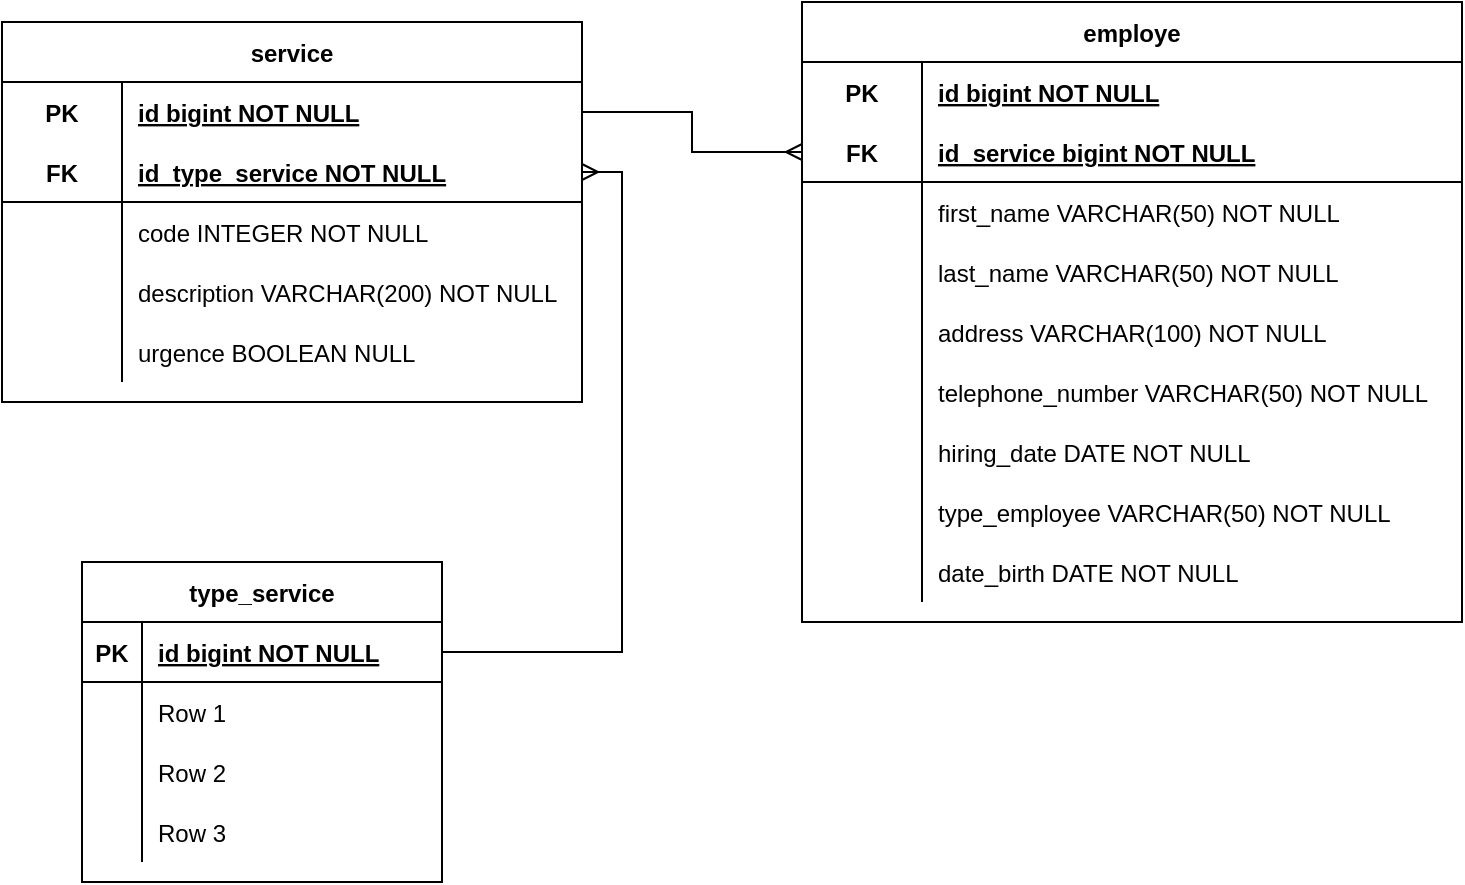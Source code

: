 <mxfile version="14.9.3" type="github">
  <diagram id="R2lEEEUBdFMjLlhIrx00" name="Page-1">
    <mxGraphModel dx="2272" dy="705" grid="1" gridSize="10" guides="1" tooltips="1" connect="1" arrows="1" fold="1" page="1" pageScale="1" pageWidth="850" pageHeight="1100" math="0" shadow="0" extFonts="Permanent Marker^https://fonts.googleapis.com/css?family=Permanent+Marker">
      <root>
        <mxCell id="0" />
        <mxCell id="1" parent="0" />
        <mxCell id="S0gjLGhWarH3GufDuR3c-13" value="employe" style="shape=table;startSize=30;container=1;collapsible=1;childLayout=tableLayout;fixedRows=1;rowLines=0;fontStyle=1;align=center;resizeLast=1;" vertex="1" parent="1">
          <mxGeometry x="170" y="100" width="330" height="310" as="geometry" />
        </mxCell>
        <mxCell id="S0gjLGhWarH3GufDuR3c-14" value="" style="shape=partialRectangle;collapsible=0;dropTarget=0;pointerEvents=0;fillColor=none;top=0;left=0;bottom=0;right=0;points=[[0,0.5],[1,0.5]];portConstraint=eastwest;" vertex="1" parent="S0gjLGhWarH3GufDuR3c-13">
          <mxGeometry y="30" width="330" height="30" as="geometry" />
        </mxCell>
        <mxCell id="S0gjLGhWarH3GufDuR3c-15" value="PK" style="shape=partialRectangle;connectable=0;fillColor=none;top=0;left=0;bottom=0;right=0;fontStyle=1;overflow=hidden;" vertex="1" parent="S0gjLGhWarH3GufDuR3c-14">
          <mxGeometry width="60" height="30" as="geometry" />
        </mxCell>
        <mxCell id="S0gjLGhWarH3GufDuR3c-16" value="id bigint NOT NULL" style="shape=partialRectangle;connectable=0;fillColor=none;top=0;left=0;bottom=0;right=0;align=left;spacingLeft=6;fontStyle=5;overflow=hidden;" vertex="1" parent="S0gjLGhWarH3GufDuR3c-14">
          <mxGeometry x="60" width="270" height="30" as="geometry" />
        </mxCell>
        <mxCell id="S0gjLGhWarH3GufDuR3c-17" value="" style="shape=partialRectangle;collapsible=0;dropTarget=0;pointerEvents=0;fillColor=none;top=0;left=0;bottom=1;right=0;points=[[0,0.5],[1,0.5]];portConstraint=eastwest;" vertex="1" parent="S0gjLGhWarH3GufDuR3c-13">
          <mxGeometry y="60" width="330" height="30" as="geometry" />
        </mxCell>
        <mxCell id="S0gjLGhWarH3GufDuR3c-18" value="FK" style="shape=partialRectangle;connectable=0;fillColor=none;top=0;left=0;bottom=0;right=0;fontStyle=1;overflow=hidden;" vertex="1" parent="S0gjLGhWarH3GufDuR3c-17">
          <mxGeometry width="60" height="30" as="geometry" />
        </mxCell>
        <mxCell id="S0gjLGhWarH3GufDuR3c-19" value="	id_service bigint NOT NULL" style="shape=partialRectangle;connectable=0;fillColor=none;top=0;left=0;bottom=0;right=0;align=left;spacingLeft=6;fontStyle=5;overflow=hidden;" vertex="1" parent="S0gjLGhWarH3GufDuR3c-17">
          <mxGeometry x="60" width="270" height="30" as="geometry" />
        </mxCell>
        <mxCell id="S0gjLGhWarH3GufDuR3c-20" value="" style="shape=partialRectangle;collapsible=0;dropTarget=0;pointerEvents=0;fillColor=none;top=0;left=0;bottom=0;right=0;points=[[0,0.5],[1,0.5]];portConstraint=eastwest;" vertex="1" parent="S0gjLGhWarH3GufDuR3c-13">
          <mxGeometry y="90" width="330" height="30" as="geometry" />
        </mxCell>
        <mxCell id="S0gjLGhWarH3GufDuR3c-21" value="" style="shape=partialRectangle;connectable=0;fillColor=none;top=0;left=0;bottom=0;right=0;editable=1;overflow=hidden;" vertex="1" parent="S0gjLGhWarH3GufDuR3c-20">
          <mxGeometry width="60" height="30" as="geometry" />
        </mxCell>
        <mxCell id="S0gjLGhWarH3GufDuR3c-22" value="first_name VARCHAR(50) NOT NULL" style="shape=partialRectangle;connectable=0;fillColor=none;top=0;left=0;bottom=0;right=0;align=left;spacingLeft=6;overflow=hidden;" vertex="1" parent="S0gjLGhWarH3GufDuR3c-20">
          <mxGeometry x="60" width="270" height="30" as="geometry" />
        </mxCell>
        <mxCell id="S0gjLGhWarH3GufDuR3c-26" value="" style="shape=partialRectangle;collapsible=0;dropTarget=0;pointerEvents=0;fillColor=none;top=0;left=0;bottom=0;right=0;points=[[0,0.5],[1,0.5]];portConstraint=eastwest;" vertex="1" parent="S0gjLGhWarH3GufDuR3c-13">
          <mxGeometry y="120" width="330" height="30" as="geometry" />
        </mxCell>
        <mxCell id="S0gjLGhWarH3GufDuR3c-27" value="" style="shape=partialRectangle;connectable=0;fillColor=none;top=0;left=0;bottom=0;right=0;editable=1;overflow=hidden;" vertex="1" parent="S0gjLGhWarH3GufDuR3c-26">
          <mxGeometry width="60" height="30" as="geometry" />
        </mxCell>
        <mxCell id="S0gjLGhWarH3GufDuR3c-28" value="last_name VARCHAR(50) NOT NULL" style="shape=partialRectangle;connectable=0;fillColor=none;top=0;left=0;bottom=0;right=0;align=left;spacingLeft=6;overflow=hidden;" vertex="1" parent="S0gjLGhWarH3GufDuR3c-26">
          <mxGeometry x="60" width="270" height="30" as="geometry" />
        </mxCell>
        <mxCell id="S0gjLGhWarH3GufDuR3c-29" value="" style="shape=partialRectangle;collapsible=0;dropTarget=0;pointerEvents=0;fillColor=none;top=0;left=0;bottom=0;right=0;points=[[0,0.5],[1,0.5]];portConstraint=eastwest;" vertex="1" parent="S0gjLGhWarH3GufDuR3c-13">
          <mxGeometry y="150" width="330" height="30" as="geometry" />
        </mxCell>
        <mxCell id="S0gjLGhWarH3GufDuR3c-30" value="" style="shape=partialRectangle;connectable=0;fillColor=none;top=0;left=0;bottom=0;right=0;editable=1;overflow=hidden;" vertex="1" parent="S0gjLGhWarH3GufDuR3c-29">
          <mxGeometry width="60" height="30" as="geometry" />
        </mxCell>
        <mxCell id="S0gjLGhWarH3GufDuR3c-31" value="address VARCHAR(100) NOT NULL" style="shape=partialRectangle;connectable=0;fillColor=none;top=0;left=0;bottom=0;right=0;align=left;spacingLeft=6;overflow=hidden;" vertex="1" parent="S0gjLGhWarH3GufDuR3c-29">
          <mxGeometry x="60" width="270" height="30" as="geometry" />
        </mxCell>
        <mxCell id="S0gjLGhWarH3GufDuR3c-32" value="" style="shape=partialRectangle;collapsible=0;dropTarget=0;pointerEvents=0;fillColor=none;top=0;left=0;bottom=0;right=0;points=[[0,0.5],[1,0.5]];portConstraint=eastwest;" vertex="1" parent="S0gjLGhWarH3GufDuR3c-13">
          <mxGeometry y="180" width="330" height="30" as="geometry" />
        </mxCell>
        <mxCell id="S0gjLGhWarH3GufDuR3c-33" value="" style="shape=partialRectangle;connectable=0;fillColor=none;top=0;left=0;bottom=0;right=0;editable=1;overflow=hidden;" vertex="1" parent="S0gjLGhWarH3GufDuR3c-32">
          <mxGeometry width="60" height="30" as="geometry" />
        </mxCell>
        <mxCell id="S0gjLGhWarH3GufDuR3c-34" value="telephone_number VARCHAR(50) NOT NULL" style="shape=partialRectangle;connectable=0;fillColor=none;top=0;left=0;bottom=0;right=0;align=left;spacingLeft=6;overflow=hidden;" vertex="1" parent="S0gjLGhWarH3GufDuR3c-32">
          <mxGeometry x="60" width="270" height="30" as="geometry" />
        </mxCell>
        <mxCell id="S0gjLGhWarH3GufDuR3c-35" value="" style="shape=partialRectangle;collapsible=0;dropTarget=0;pointerEvents=0;fillColor=none;top=0;left=0;bottom=0;right=0;points=[[0,0.5],[1,0.5]];portConstraint=eastwest;" vertex="1" parent="S0gjLGhWarH3GufDuR3c-13">
          <mxGeometry y="210" width="330" height="30" as="geometry" />
        </mxCell>
        <mxCell id="S0gjLGhWarH3GufDuR3c-36" value="" style="shape=partialRectangle;connectable=0;fillColor=none;top=0;left=0;bottom=0;right=0;editable=1;overflow=hidden;" vertex="1" parent="S0gjLGhWarH3GufDuR3c-35">
          <mxGeometry width="60" height="30" as="geometry" />
        </mxCell>
        <mxCell id="S0gjLGhWarH3GufDuR3c-37" value="hiring_date DATE NOT NULL" style="shape=partialRectangle;connectable=0;fillColor=none;top=0;left=0;bottom=0;right=0;align=left;spacingLeft=6;overflow=hidden;" vertex="1" parent="S0gjLGhWarH3GufDuR3c-35">
          <mxGeometry x="60" width="270" height="30" as="geometry" />
        </mxCell>
        <mxCell id="S0gjLGhWarH3GufDuR3c-38" value="" style="shape=partialRectangle;collapsible=0;dropTarget=0;pointerEvents=0;fillColor=none;top=0;left=0;bottom=0;right=0;points=[[0,0.5],[1,0.5]];portConstraint=eastwest;" vertex="1" parent="S0gjLGhWarH3GufDuR3c-13">
          <mxGeometry y="240" width="330" height="30" as="geometry" />
        </mxCell>
        <mxCell id="S0gjLGhWarH3GufDuR3c-39" value="" style="shape=partialRectangle;connectable=0;fillColor=none;top=0;left=0;bottom=0;right=0;editable=1;overflow=hidden;" vertex="1" parent="S0gjLGhWarH3GufDuR3c-38">
          <mxGeometry width="60" height="30" as="geometry" />
        </mxCell>
        <mxCell id="S0gjLGhWarH3GufDuR3c-40" value="type_employee VARCHAR(50) NOT NULL" style="shape=partialRectangle;connectable=0;fillColor=none;top=0;left=0;bottom=0;right=0;align=left;spacingLeft=6;overflow=hidden;" vertex="1" parent="S0gjLGhWarH3GufDuR3c-38">
          <mxGeometry x="60" width="270" height="30" as="geometry" />
        </mxCell>
        <mxCell id="S0gjLGhWarH3GufDuR3c-23" value="" style="shape=partialRectangle;collapsible=0;dropTarget=0;pointerEvents=0;fillColor=none;top=0;left=0;bottom=0;right=0;points=[[0,0.5],[1,0.5]];portConstraint=eastwest;" vertex="1" parent="S0gjLGhWarH3GufDuR3c-13">
          <mxGeometry y="270" width="330" height="30" as="geometry" />
        </mxCell>
        <mxCell id="S0gjLGhWarH3GufDuR3c-24" value="" style="shape=partialRectangle;connectable=0;fillColor=none;top=0;left=0;bottom=0;right=0;editable=1;overflow=hidden;" vertex="1" parent="S0gjLGhWarH3GufDuR3c-23">
          <mxGeometry width="60" height="30" as="geometry" />
        </mxCell>
        <mxCell id="S0gjLGhWarH3GufDuR3c-25" value="date_birth DATE NOT NULL" style="shape=partialRectangle;connectable=0;fillColor=none;top=0;left=0;bottom=0;right=0;align=left;spacingLeft=6;overflow=hidden;" vertex="1" parent="S0gjLGhWarH3GufDuR3c-23">
          <mxGeometry x="60" width="270" height="30" as="geometry" />
        </mxCell>
        <mxCell id="S0gjLGhWarH3GufDuR3c-41" value="service" style="shape=table;startSize=30;container=1;collapsible=1;childLayout=tableLayout;fixedRows=1;rowLines=0;fontStyle=1;align=center;resizeLast=1;" vertex="1" parent="1">
          <mxGeometry x="-230" y="110" width="290" height="190" as="geometry" />
        </mxCell>
        <mxCell id="S0gjLGhWarH3GufDuR3c-42" value="" style="shape=partialRectangle;collapsible=0;dropTarget=0;pointerEvents=0;fillColor=none;top=0;left=0;bottom=0;right=0;points=[[0,0.5],[1,0.5]];portConstraint=eastwest;" vertex="1" parent="S0gjLGhWarH3GufDuR3c-41">
          <mxGeometry y="30" width="290" height="30" as="geometry" />
        </mxCell>
        <mxCell id="S0gjLGhWarH3GufDuR3c-43" value="PK" style="shape=partialRectangle;connectable=0;fillColor=none;top=0;left=0;bottom=0;right=0;fontStyle=1;overflow=hidden;" vertex="1" parent="S0gjLGhWarH3GufDuR3c-42">
          <mxGeometry width="60" height="30" as="geometry" />
        </mxCell>
        <mxCell id="S0gjLGhWarH3GufDuR3c-44" value="id bigint NOT NULL" style="shape=partialRectangle;connectable=0;fillColor=none;top=0;left=0;bottom=0;right=0;align=left;spacingLeft=6;fontStyle=5;overflow=hidden;" vertex="1" parent="S0gjLGhWarH3GufDuR3c-42">
          <mxGeometry x="60" width="230" height="30" as="geometry" />
        </mxCell>
        <mxCell id="S0gjLGhWarH3GufDuR3c-45" value="" style="shape=partialRectangle;collapsible=0;dropTarget=0;pointerEvents=0;fillColor=none;top=0;left=0;bottom=1;right=0;points=[[0,0.5],[1,0.5]];portConstraint=eastwest;" vertex="1" parent="S0gjLGhWarH3GufDuR3c-41">
          <mxGeometry y="60" width="290" height="30" as="geometry" />
        </mxCell>
        <mxCell id="S0gjLGhWarH3GufDuR3c-46" value="FK" style="shape=partialRectangle;connectable=0;fillColor=none;top=0;left=0;bottom=0;right=0;fontStyle=1;overflow=hidden;" vertex="1" parent="S0gjLGhWarH3GufDuR3c-45">
          <mxGeometry width="60" height="30" as="geometry" />
        </mxCell>
        <mxCell id="S0gjLGhWarH3GufDuR3c-47" value="id_type_service NOT NULL" style="shape=partialRectangle;connectable=0;fillColor=none;top=0;left=0;bottom=0;right=0;align=left;spacingLeft=6;fontStyle=5;overflow=hidden;" vertex="1" parent="S0gjLGhWarH3GufDuR3c-45">
          <mxGeometry x="60" width="230" height="30" as="geometry" />
        </mxCell>
        <mxCell id="S0gjLGhWarH3GufDuR3c-48" value="" style="shape=partialRectangle;collapsible=0;dropTarget=0;pointerEvents=0;fillColor=none;top=0;left=0;bottom=0;right=0;points=[[0,0.5],[1,0.5]];portConstraint=eastwest;" vertex="1" parent="S0gjLGhWarH3GufDuR3c-41">
          <mxGeometry y="90" width="290" height="30" as="geometry" />
        </mxCell>
        <mxCell id="S0gjLGhWarH3GufDuR3c-49" value="" style="shape=partialRectangle;connectable=0;fillColor=none;top=0;left=0;bottom=0;right=0;editable=1;overflow=hidden;" vertex="1" parent="S0gjLGhWarH3GufDuR3c-48">
          <mxGeometry width="60" height="30" as="geometry" />
        </mxCell>
        <mxCell id="S0gjLGhWarH3GufDuR3c-50" value="code INTEGER NOT NULL" style="shape=partialRectangle;connectable=0;fillColor=none;top=0;left=0;bottom=0;right=0;align=left;spacingLeft=6;overflow=hidden;" vertex="1" parent="S0gjLGhWarH3GufDuR3c-48">
          <mxGeometry x="60" width="230" height="30" as="geometry" />
        </mxCell>
        <mxCell id="S0gjLGhWarH3GufDuR3c-51" value="" style="shape=partialRectangle;collapsible=0;dropTarget=0;pointerEvents=0;fillColor=none;top=0;left=0;bottom=0;right=0;points=[[0,0.5],[1,0.5]];portConstraint=eastwest;" vertex="1" parent="S0gjLGhWarH3GufDuR3c-41">
          <mxGeometry y="120" width="290" height="30" as="geometry" />
        </mxCell>
        <mxCell id="S0gjLGhWarH3GufDuR3c-52" value="" style="shape=partialRectangle;connectable=0;fillColor=none;top=0;left=0;bottom=0;right=0;editable=1;overflow=hidden;" vertex="1" parent="S0gjLGhWarH3GufDuR3c-51">
          <mxGeometry width="60" height="30" as="geometry" />
        </mxCell>
        <mxCell id="S0gjLGhWarH3GufDuR3c-53" value="description VARCHAR(200) NOT NULL" style="shape=partialRectangle;connectable=0;fillColor=none;top=0;left=0;bottom=0;right=0;align=left;spacingLeft=6;overflow=hidden;" vertex="1" parent="S0gjLGhWarH3GufDuR3c-51">
          <mxGeometry x="60" width="230" height="30" as="geometry" />
        </mxCell>
        <mxCell id="S0gjLGhWarH3GufDuR3c-67" value="" style="shape=partialRectangle;collapsible=0;dropTarget=0;pointerEvents=0;fillColor=none;top=0;left=0;bottom=0;right=0;points=[[0,0.5],[1,0.5]];portConstraint=eastwest;" vertex="1" parent="S0gjLGhWarH3GufDuR3c-41">
          <mxGeometry y="150" width="290" height="30" as="geometry" />
        </mxCell>
        <mxCell id="S0gjLGhWarH3GufDuR3c-68" value="" style="shape=partialRectangle;connectable=0;fillColor=none;top=0;left=0;bottom=0;right=0;editable=1;overflow=hidden;" vertex="1" parent="S0gjLGhWarH3GufDuR3c-67">
          <mxGeometry width="60" height="30" as="geometry" />
        </mxCell>
        <mxCell id="S0gjLGhWarH3GufDuR3c-69" value="urgence BOOLEAN NULL" style="shape=partialRectangle;connectable=0;fillColor=none;top=0;left=0;bottom=0;right=0;align=left;spacingLeft=6;overflow=hidden;" vertex="1" parent="S0gjLGhWarH3GufDuR3c-67">
          <mxGeometry x="60" width="230" height="30" as="geometry" />
        </mxCell>
        <mxCell id="S0gjLGhWarH3GufDuR3c-72" style="edgeStyle=orthogonalEdgeStyle;rounded=0;orthogonalLoop=1;jettySize=auto;html=1;exitX=1;exitY=0.5;exitDx=0;exitDy=0;entryX=0;entryY=0.5;entryDx=0;entryDy=0;endArrow=ERmany;endFill=0;" edge="1" parent="1" source="S0gjLGhWarH3GufDuR3c-42" target="S0gjLGhWarH3GufDuR3c-17">
          <mxGeometry relative="1" as="geometry" />
        </mxCell>
        <mxCell id="S0gjLGhWarH3GufDuR3c-73" style="edgeStyle=orthogonalEdgeStyle;rounded=0;orthogonalLoop=1;jettySize=auto;html=1;exitX=1;exitY=0.5;exitDx=0;exitDy=0;entryX=1;entryY=0.5;entryDx=0;entryDy=0;endArrow=ERmany;endFill=0;" edge="1" parent="1" source="S0gjLGhWarH3GufDuR3c-88" target="S0gjLGhWarH3GufDuR3c-45">
          <mxGeometry relative="1" as="geometry">
            <mxPoint x="40" y="565" as="sourcePoint" />
          </mxGeometry>
        </mxCell>
        <mxCell id="S0gjLGhWarH3GufDuR3c-87" value="type_service" style="shape=table;startSize=30;container=1;collapsible=1;childLayout=tableLayout;fixedRows=1;rowLines=0;fontStyle=1;align=center;resizeLast=1;" vertex="1" parent="1">
          <mxGeometry x="-190" y="380" width="180" height="160" as="geometry" />
        </mxCell>
        <mxCell id="S0gjLGhWarH3GufDuR3c-88" value="" style="shape=partialRectangle;collapsible=0;dropTarget=0;pointerEvents=0;fillColor=none;top=0;left=0;bottom=1;right=0;points=[[0,0.5],[1,0.5]];portConstraint=eastwest;" vertex="1" parent="S0gjLGhWarH3GufDuR3c-87">
          <mxGeometry y="30" width="180" height="30" as="geometry" />
        </mxCell>
        <mxCell id="S0gjLGhWarH3GufDuR3c-89" value="PK" style="shape=partialRectangle;connectable=0;fillColor=none;top=0;left=0;bottom=0;right=0;fontStyle=1;overflow=hidden;" vertex="1" parent="S0gjLGhWarH3GufDuR3c-88">
          <mxGeometry width="30" height="30" as="geometry" />
        </mxCell>
        <mxCell id="S0gjLGhWarH3GufDuR3c-90" value="id bigint NOT NULL" style="shape=partialRectangle;connectable=0;fillColor=none;top=0;left=0;bottom=0;right=0;align=left;spacingLeft=6;fontStyle=5;overflow=hidden;" vertex="1" parent="S0gjLGhWarH3GufDuR3c-88">
          <mxGeometry x="30" width="150" height="30" as="geometry" />
        </mxCell>
        <mxCell id="S0gjLGhWarH3GufDuR3c-91" value="" style="shape=partialRectangle;collapsible=0;dropTarget=0;pointerEvents=0;fillColor=none;top=0;left=0;bottom=0;right=0;points=[[0,0.5],[1,0.5]];portConstraint=eastwest;" vertex="1" parent="S0gjLGhWarH3GufDuR3c-87">
          <mxGeometry y="60" width="180" height="30" as="geometry" />
        </mxCell>
        <mxCell id="S0gjLGhWarH3GufDuR3c-92" value="" style="shape=partialRectangle;connectable=0;fillColor=none;top=0;left=0;bottom=0;right=0;editable=1;overflow=hidden;" vertex="1" parent="S0gjLGhWarH3GufDuR3c-91">
          <mxGeometry width="30" height="30" as="geometry" />
        </mxCell>
        <mxCell id="S0gjLGhWarH3GufDuR3c-93" value="Row 1" style="shape=partialRectangle;connectable=0;fillColor=none;top=0;left=0;bottom=0;right=0;align=left;spacingLeft=6;overflow=hidden;" vertex="1" parent="S0gjLGhWarH3GufDuR3c-91">
          <mxGeometry x="30" width="150" height="30" as="geometry" />
        </mxCell>
        <mxCell id="S0gjLGhWarH3GufDuR3c-94" value="" style="shape=partialRectangle;collapsible=0;dropTarget=0;pointerEvents=0;fillColor=none;top=0;left=0;bottom=0;right=0;points=[[0,0.5],[1,0.5]];portConstraint=eastwest;" vertex="1" parent="S0gjLGhWarH3GufDuR3c-87">
          <mxGeometry y="90" width="180" height="30" as="geometry" />
        </mxCell>
        <mxCell id="S0gjLGhWarH3GufDuR3c-95" value="" style="shape=partialRectangle;connectable=0;fillColor=none;top=0;left=0;bottom=0;right=0;editable=1;overflow=hidden;" vertex="1" parent="S0gjLGhWarH3GufDuR3c-94">
          <mxGeometry width="30" height="30" as="geometry" />
        </mxCell>
        <mxCell id="S0gjLGhWarH3GufDuR3c-96" value="Row 2" style="shape=partialRectangle;connectable=0;fillColor=none;top=0;left=0;bottom=0;right=0;align=left;spacingLeft=6;overflow=hidden;" vertex="1" parent="S0gjLGhWarH3GufDuR3c-94">
          <mxGeometry x="30" width="150" height="30" as="geometry" />
        </mxCell>
        <mxCell id="S0gjLGhWarH3GufDuR3c-97" value="" style="shape=partialRectangle;collapsible=0;dropTarget=0;pointerEvents=0;fillColor=none;top=0;left=0;bottom=0;right=0;points=[[0,0.5],[1,0.5]];portConstraint=eastwest;" vertex="1" parent="S0gjLGhWarH3GufDuR3c-87">
          <mxGeometry y="120" width="180" height="30" as="geometry" />
        </mxCell>
        <mxCell id="S0gjLGhWarH3GufDuR3c-98" value="" style="shape=partialRectangle;connectable=0;fillColor=none;top=0;left=0;bottom=0;right=0;editable=1;overflow=hidden;" vertex="1" parent="S0gjLGhWarH3GufDuR3c-97">
          <mxGeometry width="30" height="30" as="geometry" />
        </mxCell>
        <mxCell id="S0gjLGhWarH3GufDuR3c-99" value="Row 3" style="shape=partialRectangle;connectable=0;fillColor=none;top=0;left=0;bottom=0;right=0;align=left;spacingLeft=6;overflow=hidden;" vertex="1" parent="S0gjLGhWarH3GufDuR3c-97">
          <mxGeometry x="30" width="150" height="30" as="geometry" />
        </mxCell>
      </root>
    </mxGraphModel>
  </diagram>
</mxfile>
